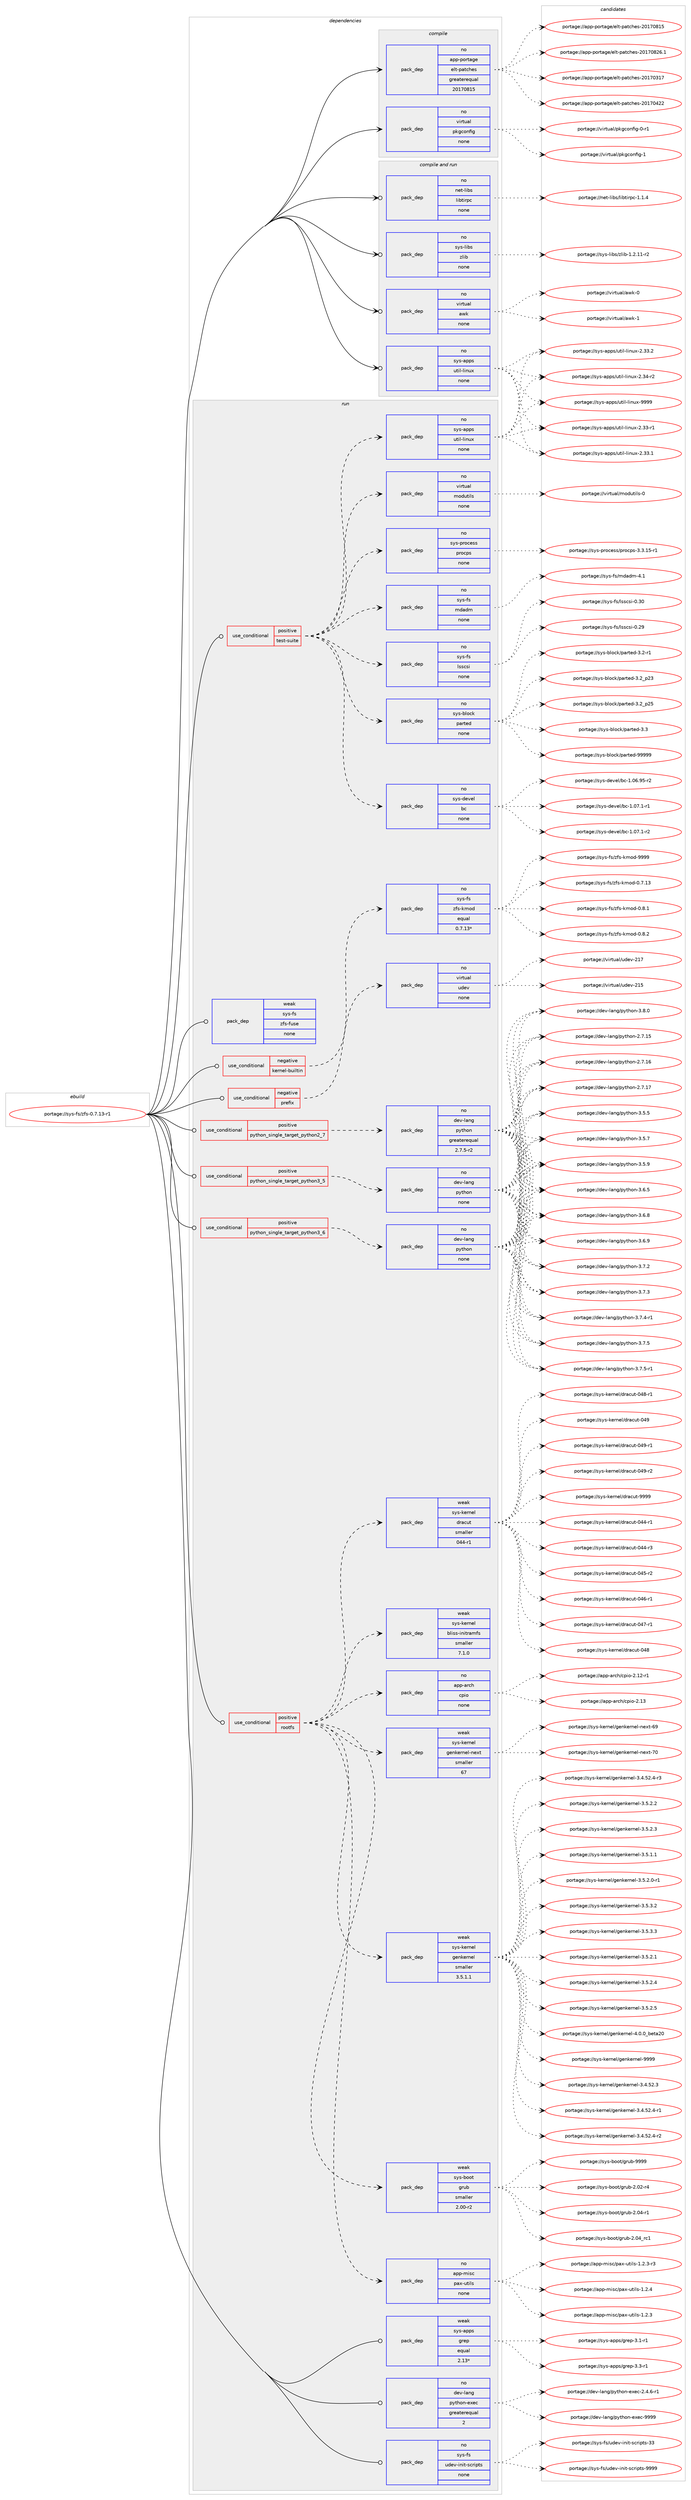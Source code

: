 digraph prolog {

# *************
# Graph options
# *************

newrank=true;
concentrate=true;
compound=true;
graph [rankdir=LR,fontname=Helvetica,fontsize=10,ranksep=1.5];#, ranksep=2.5, nodesep=0.2];
edge  [arrowhead=vee];
node  [fontname=Helvetica,fontsize=10];

# **********
# The ebuild
# **********

subgraph cluster_leftcol {
color=gray;
rank=same;
label=<<i>ebuild</i>>;
id [label="portage://sys-fs/zfs-0.7.13-r1", color=red, width=4, href="../sys-fs/zfs-0.7.13-r1.svg"];
}

# ****************
# The dependencies
# ****************

subgraph cluster_midcol {
color=gray;
label=<<i>dependencies</i>>;
subgraph cluster_compile {
fillcolor="#eeeeee";
style=filled;
label=<<i>compile</i>>;
subgraph pack316591 {
dependency427186 [label=<<TABLE BORDER="0" CELLBORDER="1" CELLSPACING="0" CELLPADDING="4" WIDTH="220"><TR><TD ROWSPAN="6" CELLPADDING="30">pack_dep</TD></TR><TR><TD WIDTH="110">no</TD></TR><TR><TD>app-portage</TD></TR><TR><TD>elt-patches</TD></TR><TR><TD>greaterequal</TD></TR><TR><TD>20170815</TD></TR></TABLE>>, shape=none, color=blue];
}
id:e -> dependency427186:w [weight=20,style="solid",arrowhead="vee"];
subgraph pack316592 {
dependency427187 [label=<<TABLE BORDER="0" CELLBORDER="1" CELLSPACING="0" CELLPADDING="4" WIDTH="220"><TR><TD ROWSPAN="6" CELLPADDING="30">pack_dep</TD></TR><TR><TD WIDTH="110">no</TD></TR><TR><TD>virtual</TD></TR><TR><TD>pkgconfig</TD></TR><TR><TD>none</TD></TR><TR><TD></TD></TR></TABLE>>, shape=none, color=blue];
}
id:e -> dependency427187:w [weight=20,style="solid",arrowhead="vee"];
}
subgraph cluster_compileandrun {
fillcolor="#eeeeee";
style=filled;
label=<<i>compile and run</i>>;
subgraph pack316593 {
dependency427188 [label=<<TABLE BORDER="0" CELLBORDER="1" CELLSPACING="0" CELLPADDING="4" WIDTH="220"><TR><TD ROWSPAN="6" CELLPADDING="30">pack_dep</TD></TR><TR><TD WIDTH="110">no</TD></TR><TR><TD>net-libs</TD></TR><TR><TD>libtirpc</TD></TR><TR><TD>none</TD></TR><TR><TD></TD></TR></TABLE>>, shape=none, color=blue];
}
id:e -> dependency427188:w [weight=20,style="solid",arrowhead="odotvee"];
subgraph pack316594 {
dependency427189 [label=<<TABLE BORDER="0" CELLBORDER="1" CELLSPACING="0" CELLPADDING="4" WIDTH="220"><TR><TD ROWSPAN="6" CELLPADDING="30">pack_dep</TD></TR><TR><TD WIDTH="110">no</TD></TR><TR><TD>sys-apps</TD></TR><TR><TD>util-linux</TD></TR><TR><TD>none</TD></TR><TR><TD></TD></TR></TABLE>>, shape=none, color=blue];
}
id:e -> dependency427189:w [weight=20,style="solid",arrowhead="odotvee"];
subgraph pack316595 {
dependency427190 [label=<<TABLE BORDER="0" CELLBORDER="1" CELLSPACING="0" CELLPADDING="4" WIDTH="220"><TR><TD ROWSPAN="6" CELLPADDING="30">pack_dep</TD></TR><TR><TD WIDTH="110">no</TD></TR><TR><TD>sys-libs</TD></TR><TR><TD>zlib</TD></TR><TR><TD>none</TD></TR><TR><TD></TD></TR></TABLE>>, shape=none, color=blue];
}
id:e -> dependency427190:w [weight=20,style="solid",arrowhead="odotvee"];
subgraph pack316596 {
dependency427191 [label=<<TABLE BORDER="0" CELLBORDER="1" CELLSPACING="0" CELLPADDING="4" WIDTH="220"><TR><TD ROWSPAN="6" CELLPADDING="30">pack_dep</TD></TR><TR><TD WIDTH="110">no</TD></TR><TR><TD>virtual</TD></TR><TR><TD>awk</TD></TR><TR><TD>none</TD></TR><TR><TD></TD></TR></TABLE>>, shape=none, color=blue];
}
id:e -> dependency427191:w [weight=20,style="solid",arrowhead="odotvee"];
}
subgraph cluster_run {
fillcolor="#eeeeee";
style=filled;
label=<<i>run</i>>;
subgraph cond103435 {
dependency427192 [label=<<TABLE BORDER="0" CELLBORDER="1" CELLSPACING="0" CELLPADDING="4"><TR><TD ROWSPAN="3" CELLPADDING="10">use_conditional</TD></TR><TR><TD>negative</TD></TR><TR><TD>kernel-builtin</TD></TR></TABLE>>, shape=none, color=red];
subgraph pack316597 {
dependency427193 [label=<<TABLE BORDER="0" CELLBORDER="1" CELLSPACING="0" CELLPADDING="4" WIDTH="220"><TR><TD ROWSPAN="6" CELLPADDING="30">pack_dep</TD></TR><TR><TD WIDTH="110">no</TD></TR><TR><TD>sys-fs</TD></TR><TR><TD>zfs-kmod</TD></TR><TR><TD>equal</TD></TR><TR><TD>0.7.13*</TD></TR></TABLE>>, shape=none, color=blue];
}
dependency427192:e -> dependency427193:w [weight=20,style="dashed",arrowhead="vee"];
}
id:e -> dependency427192:w [weight=20,style="solid",arrowhead="odot"];
subgraph cond103436 {
dependency427194 [label=<<TABLE BORDER="0" CELLBORDER="1" CELLSPACING="0" CELLPADDING="4"><TR><TD ROWSPAN="3" CELLPADDING="10">use_conditional</TD></TR><TR><TD>negative</TD></TR><TR><TD>prefix</TD></TR></TABLE>>, shape=none, color=red];
subgraph pack316598 {
dependency427195 [label=<<TABLE BORDER="0" CELLBORDER="1" CELLSPACING="0" CELLPADDING="4" WIDTH="220"><TR><TD ROWSPAN="6" CELLPADDING="30">pack_dep</TD></TR><TR><TD WIDTH="110">no</TD></TR><TR><TD>virtual</TD></TR><TR><TD>udev</TD></TR><TR><TD>none</TD></TR><TR><TD></TD></TR></TABLE>>, shape=none, color=blue];
}
dependency427194:e -> dependency427195:w [weight=20,style="dashed",arrowhead="vee"];
}
id:e -> dependency427194:w [weight=20,style="solid",arrowhead="odot"];
subgraph cond103437 {
dependency427196 [label=<<TABLE BORDER="0" CELLBORDER="1" CELLSPACING="0" CELLPADDING="4"><TR><TD ROWSPAN="3" CELLPADDING="10">use_conditional</TD></TR><TR><TD>positive</TD></TR><TR><TD>python_single_target_python2_7</TD></TR></TABLE>>, shape=none, color=red];
subgraph pack316599 {
dependency427197 [label=<<TABLE BORDER="0" CELLBORDER="1" CELLSPACING="0" CELLPADDING="4" WIDTH="220"><TR><TD ROWSPAN="6" CELLPADDING="30">pack_dep</TD></TR><TR><TD WIDTH="110">no</TD></TR><TR><TD>dev-lang</TD></TR><TR><TD>python</TD></TR><TR><TD>greaterequal</TD></TR><TR><TD>2.7.5-r2</TD></TR></TABLE>>, shape=none, color=blue];
}
dependency427196:e -> dependency427197:w [weight=20,style="dashed",arrowhead="vee"];
}
id:e -> dependency427196:w [weight=20,style="solid",arrowhead="odot"];
subgraph cond103438 {
dependency427198 [label=<<TABLE BORDER="0" CELLBORDER="1" CELLSPACING="0" CELLPADDING="4"><TR><TD ROWSPAN="3" CELLPADDING="10">use_conditional</TD></TR><TR><TD>positive</TD></TR><TR><TD>python_single_target_python3_5</TD></TR></TABLE>>, shape=none, color=red];
subgraph pack316600 {
dependency427199 [label=<<TABLE BORDER="0" CELLBORDER="1" CELLSPACING="0" CELLPADDING="4" WIDTH="220"><TR><TD ROWSPAN="6" CELLPADDING="30">pack_dep</TD></TR><TR><TD WIDTH="110">no</TD></TR><TR><TD>dev-lang</TD></TR><TR><TD>python</TD></TR><TR><TD>none</TD></TR><TR><TD></TD></TR></TABLE>>, shape=none, color=blue];
}
dependency427198:e -> dependency427199:w [weight=20,style="dashed",arrowhead="vee"];
}
id:e -> dependency427198:w [weight=20,style="solid",arrowhead="odot"];
subgraph cond103439 {
dependency427200 [label=<<TABLE BORDER="0" CELLBORDER="1" CELLSPACING="0" CELLPADDING="4"><TR><TD ROWSPAN="3" CELLPADDING="10">use_conditional</TD></TR><TR><TD>positive</TD></TR><TR><TD>python_single_target_python3_6</TD></TR></TABLE>>, shape=none, color=red];
subgraph pack316601 {
dependency427201 [label=<<TABLE BORDER="0" CELLBORDER="1" CELLSPACING="0" CELLPADDING="4" WIDTH="220"><TR><TD ROWSPAN="6" CELLPADDING="30">pack_dep</TD></TR><TR><TD WIDTH="110">no</TD></TR><TR><TD>dev-lang</TD></TR><TR><TD>python</TD></TR><TR><TD>none</TD></TR><TR><TD></TD></TR></TABLE>>, shape=none, color=blue];
}
dependency427200:e -> dependency427201:w [weight=20,style="dashed",arrowhead="vee"];
}
id:e -> dependency427200:w [weight=20,style="solid",arrowhead="odot"];
subgraph cond103440 {
dependency427202 [label=<<TABLE BORDER="0" CELLBORDER="1" CELLSPACING="0" CELLPADDING="4"><TR><TD ROWSPAN="3" CELLPADDING="10">use_conditional</TD></TR><TR><TD>positive</TD></TR><TR><TD>rootfs</TD></TR></TABLE>>, shape=none, color=red];
subgraph pack316602 {
dependency427203 [label=<<TABLE BORDER="0" CELLBORDER="1" CELLSPACING="0" CELLPADDING="4" WIDTH="220"><TR><TD ROWSPAN="6" CELLPADDING="30">pack_dep</TD></TR><TR><TD WIDTH="110">no</TD></TR><TR><TD>app-arch</TD></TR><TR><TD>cpio</TD></TR><TR><TD>none</TD></TR><TR><TD></TD></TR></TABLE>>, shape=none, color=blue];
}
dependency427202:e -> dependency427203:w [weight=20,style="dashed",arrowhead="vee"];
subgraph pack316603 {
dependency427204 [label=<<TABLE BORDER="0" CELLBORDER="1" CELLSPACING="0" CELLPADDING="4" WIDTH="220"><TR><TD ROWSPAN="6" CELLPADDING="30">pack_dep</TD></TR><TR><TD WIDTH="110">no</TD></TR><TR><TD>app-misc</TD></TR><TR><TD>pax-utils</TD></TR><TR><TD>none</TD></TR><TR><TD></TD></TR></TABLE>>, shape=none, color=blue];
}
dependency427202:e -> dependency427204:w [weight=20,style="dashed",arrowhead="vee"];
subgraph pack316604 {
dependency427205 [label=<<TABLE BORDER="0" CELLBORDER="1" CELLSPACING="0" CELLPADDING="4" WIDTH="220"><TR><TD ROWSPAN="6" CELLPADDING="30">pack_dep</TD></TR><TR><TD WIDTH="110">weak</TD></TR><TR><TD>sys-boot</TD></TR><TR><TD>grub</TD></TR><TR><TD>smaller</TD></TR><TR><TD>2.00-r2</TD></TR></TABLE>>, shape=none, color=blue];
}
dependency427202:e -> dependency427205:w [weight=20,style="dashed",arrowhead="vee"];
subgraph pack316605 {
dependency427206 [label=<<TABLE BORDER="0" CELLBORDER="1" CELLSPACING="0" CELLPADDING="4" WIDTH="220"><TR><TD ROWSPAN="6" CELLPADDING="30">pack_dep</TD></TR><TR><TD WIDTH="110">weak</TD></TR><TR><TD>sys-kernel</TD></TR><TR><TD>genkernel</TD></TR><TR><TD>smaller</TD></TR><TR><TD>3.5.1.1</TD></TR></TABLE>>, shape=none, color=blue];
}
dependency427202:e -> dependency427206:w [weight=20,style="dashed",arrowhead="vee"];
subgraph pack316606 {
dependency427207 [label=<<TABLE BORDER="0" CELLBORDER="1" CELLSPACING="0" CELLPADDING="4" WIDTH="220"><TR><TD ROWSPAN="6" CELLPADDING="30">pack_dep</TD></TR><TR><TD WIDTH="110">weak</TD></TR><TR><TD>sys-kernel</TD></TR><TR><TD>genkernel-next</TD></TR><TR><TD>smaller</TD></TR><TR><TD>67</TD></TR></TABLE>>, shape=none, color=blue];
}
dependency427202:e -> dependency427207:w [weight=20,style="dashed",arrowhead="vee"];
subgraph pack316607 {
dependency427208 [label=<<TABLE BORDER="0" CELLBORDER="1" CELLSPACING="0" CELLPADDING="4" WIDTH="220"><TR><TD ROWSPAN="6" CELLPADDING="30">pack_dep</TD></TR><TR><TD WIDTH="110">weak</TD></TR><TR><TD>sys-kernel</TD></TR><TR><TD>bliss-initramfs</TD></TR><TR><TD>smaller</TD></TR><TR><TD>7.1.0</TD></TR></TABLE>>, shape=none, color=blue];
}
dependency427202:e -> dependency427208:w [weight=20,style="dashed",arrowhead="vee"];
subgraph pack316608 {
dependency427209 [label=<<TABLE BORDER="0" CELLBORDER="1" CELLSPACING="0" CELLPADDING="4" WIDTH="220"><TR><TD ROWSPAN="6" CELLPADDING="30">pack_dep</TD></TR><TR><TD WIDTH="110">weak</TD></TR><TR><TD>sys-kernel</TD></TR><TR><TD>dracut</TD></TR><TR><TD>smaller</TD></TR><TR><TD>044-r1</TD></TR></TABLE>>, shape=none, color=blue];
}
dependency427202:e -> dependency427209:w [weight=20,style="dashed",arrowhead="vee"];
}
id:e -> dependency427202:w [weight=20,style="solid",arrowhead="odot"];
subgraph cond103441 {
dependency427210 [label=<<TABLE BORDER="0" CELLBORDER="1" CELLSPACING="0" CELLPADDING="4"><TR><TD ROWSPAN="3" CELLPADDING="10">use_conditional</TD></TR><TR><TD>positive</TD></TR><TR><TD>test-suite</TD></TR></TABLE>>, shape=none, color=red];
subgraph pack316609 {
dependency427211 [label=<<TABLE BORDER="0" CELLBORDER="1" CELLSPACING="0" CELLPADDING="4" WIDTH="220"><TR><TD ROWSPAN="6" CELLPADDING="30">pack_dep</TD></TR><TR><TD WIDTH="110">no</TD></TR><TR><TD>sys-apps</TD></TR><TR><TD>util-linux</TD></TR><TR><TD>none</TD></TR><TR><TD></TD></TR></TABLE>>, shape=none, color=blue];
}
dependency427210:e -> dependency427211:w [weight=20,style="dashed",arrowhead="vee"];
subgraph pack316610 {
dependency427212 [label=<<TABLE BORDER="0" CELLBORDER="1" CELLSPACING="0" CELLPADDING="4" WIDTH="220"><TR><TD ROWSPAN="6" CELLPADDING="30">pack_dep</TD></TR><TR><TD WIDTH="110">no</TD></TR><TR><TD>sys-devel</TD></TR><TR><TD>bc</TD></TR><TR><TD>none</TD></TR><TR><TD></TD></TR></TABLE>>, shape=none, color=blue];
}
dependency427210:e -> dependency427212:w [weight=20,style="dashed",arrowhead="vee"];
subgraph pack316611 {
dependency427213 [label=<<TABLE BORDER="0" CELLBORDER="1" CELLSPACING="0" CELLPADDING="4" WIDTH="220"><TR><TD ROWSPAN="6" CELLPADDING="30">pack_dep</TD></TR><TR><TD WIDTH="110">no</TD></TR><TR><TD>sys-block</TD></TR><TR><TD>parted</TD></TR><TR><TD>none</TD></TR><TR><TD></TD></TR></TABLE>>, shape=none, color=blue];
}
dependency427210:e -> dependency427213:w [weight=20,style="dashed",arrowhead="vee"];
subgraph pack316612 {
dependency427214 [label=<<TABLE BORDER="0" CELLBORDER="1" CELLSPACING="0" CELLPADDING="4" WIDTH="220"><TR><TD ROWSPAN="6" CELLPADDING="30">pack_dep</TD></TR><TR><TD WIDTH="110">no</TD></TR><TR><TD>sys-fs</TD></TR><TR><TD>lsscsi</TD></TR><TR><TD>none</TD></TR><TR><TD></TD></TR></TABLE>>, shape=none, color=blue];
}
dependency427210:e -> dependency427214:w [weight=20,style="dashed",arrowhead="vee"];
subgraph pack316613 {
dependency427215 [label=<<TABLE BORDER="0" CELLBORDER="1" CELLSPACING="0" CELLPADDING="4" WIDTH="220"><TR><TD ROWSPAN="6" CELLPADDING="30">pack_dep</TD></TR><TR><TD WIDTH="110">no</TD></TR><TR><TD>sys-fs</TD></TR><TR><TD>mdadm</TD></TR><TR><TD>none</TD></TR><TR><TD></TD></TR></TABLE>>, shape=none, color=blue];
}
dependency427210:e -> dependency427215:w [weight=20,style="dashed",arrowhead="vee"];
subgraph pack316614 {
dependency427216 [label=<<TABLE BORDER="0" CELLBORDER="1" CELLSPACING="0" CELLPADDING="4" WIDTH="220"><TR><TD ROWSPAN="6" CELLPADDING="30">pack_dep</TD></TR><TR><TD WIDTH="110">no</TD></TR><TR><TD>sys-process</TD></TR><TR><TD>procps</TD></TR><TR><TD>none</TD></TR><TR><TD></TD></TR></TABLE>>, shape=none, color=blue];
}
dependency427210:e -> dependency427216:w [weight=20,style="dashed",arrowhead="vee"];
subgraph pack316615 {
dependency427217 [label=<<TABLE BORDER="0" CELLBORDER="1" CELLSPACING="0" CELLPADDING="4" WIDTH="220"><TR><TD ROWSPAN="6" CELLPADDING="30">pack_dep</TD></TR><TR><TD WIDTH="110">no</TD></TR><TR><TD>virtual</TD></TR><TR><TD>modutils</TD></TR><TR><TD>none</TD></TR><TR><TD></TD></TR></TABLE>>, shape=none, color=blue];
}
dependency427210:e -> dependency427217:w [weight=20,style="dashed",arrowhead="vee"];
}
id:e -> dependency427210:w [weight=20,style="solid",arrowhead="odot"];
subgraph pack316616 {
dependency427218 [label=<<TABLE BORDER="0" CELLBORDER="1" CELLSPACING="0" CELLPADDING="4" WIDTH="220"><TR><TD ROWSPAN="6" CELLPADDING="30">pack_dep</TD></TR><TR><TD WIDTH="110">no</TD></TR><TR><TD>dev-lang</TD></TR><TR><TD>python-exec</TD></TR><TR><TD>greaterequal</TD></TR><TR><TD>2</TD></TR></TABLE>>, shape=none, color=blue];
}
id:e -> dependency427218:w [weight=20,style="solid",arrowhead="odot"];
subgraph pack316617 {
dependency427219 [label=<<TABLE BORDER="0" CELLBORDER="1" CELLSPACING="0" CELLPADDING="4" WIDTH="220"><TR><TD ROWSPAN="6" CELLPADDING="30">pack_dep</TD></TR><TR><TD WIDTH="110">no</TD></TR><TR><TD>sys-fs</TD></TR><TR><TD>udev-init-scripts</TD></TR><TR><TD>none</TD></TR><TR><TD></TD></TR></TABLE>>, shape=none, color=blue];
}
id:e -> dependency427219:w [weight=20,style="solid",arrowhead="odot"];
subgraph pack316618 {
dependency427220 [label=<<TABLE BORDER="0" CELLBORDER="1" CELLSPACING="0" CELLPADDING="4" WIDTH="220"><TR><TD ROWSPAN="6" CELLPADDING="30">pack_dep</TD></TR><TR><TD WIDTH="110">weak</TD></TR><TR><TD>sys-apps</TD></TR><TR><TD>grep</TD></TR><TR><TD>equal</TD></TR><TR><TD>2.13*</TD></TR></TABLE>>, shape=none, color=blue];
}
id:e -> dependency427220:w [weight=20,style="solid",arrowhead="odot"];
subgraph pack316619 {
dependency427221 [label=<<TABLE BORDER="0" CELLBORDER="1" CELLSPACING="0" CELLPADDING="4" WIDTH="220"><TR><TD ROWSPAN="6" CELLPADDING="30">pack_dep</TD></TR><TR><TD WIDTH="110">weak</TD></TR><TR><TD>sys-fs</TD></TR><TR><TD>zfs-fuse</TD></TR><TR><TD>none</TD></TR><TR><TD></TD></TR></TABLE>>, shape=none, color=blue];
}
id:e -> dependency427221:w [weight=20,style="solid",arrowhead="odot"];
}
}

# **************
# The candidates
# **************

subgraph cluster_choices {
rank=same;
color=gray;
label=<<i>candidates</i>>;

subgraph choice316591 {
color=black;
nodesep=1;
choiceportage97112112451121111141169710310147101108116451129711699104101115455048495548514955 [label="portage://app-portage/elt-patches-20170317", color=red, width=4,href="../app-portage/elt-patches-20170317.svg"];
choiceportage97112112451121111141169710310147101108116451129711699104101115455048495548525050 [label="portage://app-portage/elt-patches-20170422", color=red, width=4,href="../app-portage/elt-patches-20170422.svg"];
choiceportage97112112451121111141169710310147101108116451129711699104101115455048495548564953 [label="portage://app-portage/elt-patches-20170815", color=red, width=4,href="../app-portage/elt-patches-20170815.svg"];
choiceportage971121124511211111411697103101471011081164511297116991041011154550484955485650544649 [label="portage://app-portage/elt-patches-20170826.1", color=red, width=4,href="../app-portage/elt-patches-20170826.1.svg"];
dependency427186:e -> choiceportage97112112451121111141169710310147101108116451129711699104101115455048495548514955:w [style=dotted,weight="100"];
dependency427186:e -> choiceportage97112112451121111141169710310147101108116451129711699104101115455048495548525050:w [style=dotted,weight="100"];
dependency427186:e -> choiceportage97112112451121111141169710310147101108116451129711699104101115455048495548564953:w [style=dotted,weight="100"];
dependency427186:e -> choiceportage971121124511211111411697103101471011081164511297116991041011154550484955485650544649:w [style=dotted,weight="100"];
}
subgraph choice316592 {
color=black;
nodesep=1;
choiceportage11810511411611797108471121071039911111010210510345484511449 [label="portage://virtual/pkgconfig-0-r1", color=red, width=4,href="../virtual/pkgconfig-0-r1.svg"];
choiceportage1181051141161179710847112107103991111101021051034549 [label="portage://virtual/pkgconfig-1", color=red, width=4,href="../virtual/pkgconfig-1.svg"];
dependency427187:e -> choiceportage11810511411611797108471121071039911111010210510345484511449:w [style=dotted,weight="100"];
dependency427187:e -> choiceportage1181051141161179710847112107103991111101021051034549:w [style=dotted,weight="100"];
}
subgraph choice316593 {
color=black;
nodesep=1;
choiceportage1101011164510810598115471081059811610511411299454946494652 [label="portage://net-libs/libtirpc-1.1.4", color=red, width=4,href="../net-libs/libtirpc-1.1.4.svg"];
dependency427188:e -> choiceportage1101011164510810598115471081059811610511411299454946494652:w [style=dotted,weight="100"];
}
subgraph choice316594 {
color=black;
nodesep=1;
choiceportage1151211154597112112115471171161051084510810511011712045504651514511449 [label="portage://sys-apps/util-linux-2.33-r1", color=red, width=4,href="../sys-apps/util-linux-2.33-r1.svg"];
choiceportage1151211154597112112115471171161051084510810511011712045504651514649 [label="portage://sys-apps/util-linux-2.33.1", color=red, width=4,href="../sys-apps/util-linux-2.33.1.svg"];
choiceportage1151211154597112112115471171161051084510810511011712045504651514650 [label="portage://sys-apps/util-linux-2.33.2", color=red, width=4,href="../sys-apps/util-linux-2.33.2.svg"];
choiceportage1151211154597112112115471171161051084510810511011712045504651524511450 [label="portage://sys-apps/util-linux-2.34-r2", color=red, width=4,href="../sys-apps/util-linux-2.34-r2.svg"];
choiceportage115121115459711211211547117116105108451081051101171204557575757 [label="portage://sys-apps/util-linux-9999", color=red, width=4,href="../sys-apps/util-linux-9999.svg"];
dependency427189:e -> choiceportage1151211154597112112115471171161051084510810511011712045504651514511449:w [style=dotted,weight="100"];
dependency427189:e -> choiceportage1151211154597112112115471171161051084510810511011712045504651514649:w [style=dotted,weight="100"];
dependency427189:e -> choiceportage1151211154597112112115471171161051084510810511011712045504651514650:w [style=dotted,weight="100"];
dependency427189:e -> choiceportage1151211154597112112115471171161051084510810511011712045504651524511450:w [style=dotted,weight="100"];
dependency427189:e -> choiceportage115121115459711211211547117116105108451081051101171204557575757:w [style=dotted,weight="100"];
}
subgraph choice316595 {
color=black;
nodesep=1;
choiceportage11512111545108105981154712210810598454946504649494511450 [label="portage://sys-libs/zlib-1.2.11-r2", color=red, width=4,href="../sys-libs/zlib-1.2.11-r2.svg"];
dependency427190:e -> choiceportage11512111545108105981154712210810598454946504649494511450:w [style=dotted,weight="100"];
}
subgraph choice316596 {
color=black;
nodesep=1;
choiceportage1181051141161179710847971191074548 [label="portage://virtual/awk-0", color=red, width=4,href="../virtual/awk-0.svg"];
choiceportage1181051141161179710847971191074549 [label="portage://virtual/awk-1", color=red, width=4,href="../virtual/awk-1.svg"];
dependency427191:e -> choiceportage1181051141161179710847971191074548:w [style=dotted,weight="100"];
dependency427191:e -> choiceportage1181051141161179710847971191074549:w [style=dotted,weight="100"];
}
subgraph choice316597 {
color=black;
nodesep=1;
choiceportage11512111545102115471221021154510710911110045484655464951 [label="portage://sys-fs/zfs-kmod-0.7.13", color=red, width=4,href="../sys-fs/zfs-kmod-0.7.13.svg"];
choiceportage115121115451021154712210211545107109111100454846564649 [label="portage://sys-fs/zfs-kmod-0.8.1", color=red, width=4,href="../sys-fs/zfs-kmod-0.8.1.svg"];
choiceportage115121115451021154712210211545107109111100454846564650 [label="portage://sys-fs/zfs-kmod-0.8.2", color=red, width=4,href="../sys-fs/zfs-kmod-0.8.2.svg"];
choiceportage1151211154510211547122102115451071091111004557575757 [label="portage://sys-fs/zfs-kmod-9999", color=red, width=4,href="../sys-fs/zfs-kmod-9999.svg"];
dependency427193:e -> choiceportage11512111545102115471221021154510710911110045484655464951:w [style=dotted,weight="100"];
dependency427193:e -> choiceportage115121115451021154712210211545107109111100454846564649:w [style=dotted,weight="100"];
dependency427193:e -> choiceportage115121115451021154712210211545107109111100454846564650:w [style=dotted,weight="100"];
dependency427193:e -> choiceportage1151211154510211547122102115451071091111004557575757:w [style=dotted,weight="100"];
}
subgraph choice316598 {
color=black;
nodesep=1;
choiceportage118105114116117971084711710010111845504953 [label="portage://virtual/udev-215", color=red, width=4,href="../virtual/udev-215.svg"];
choiceportage118105114116117971084711710010111845504955 [label="portage://virtual/udev-217", color=red, width=4,href="../virtual/udev-217.svg"];
dependency427195:e -> choiceportage118105114116117971084711710010111845504953:w [style=dotted,weight="100"];
dependency427195:e -> choiceportage118105114116117971084711710010111845504955:w [style=dotted,weight="100"];
}
subgraph choice316599 {
color=black;
nodesep=1;
choiceportage10010111845108971101034711212111610411111045504655464953 [label="portage://dev-lang/python-2.7.15", color=red, width=4,href="../dev-lang/python-2.7.15.svg"];
choiceportage10010111845108971101034711212111610411111045504655464954 [label="portage://dev-lang/python-2.7.16", color=red, width=4,href="../dev-lang/python-2.7.16.svg"];
choiceportage10010111845108971101034711212111610411111045504655464955 [label="portage://dev-lang/python-2.7.17", color=red, width=4,href="../dev-lang/python-2.7.17.svg"];
choiceportage100101118451089711010347112121116104111110455146534653 [label="portage://dev-lang/python-3.5.5", color=red, width=4,href="../dev-lang/python-3.5.5.svg"];
choiceportage100101118451089711010347112121116104111110455146534655 [label="portage://dev-lang/python-3.5.7", color=red, width=4,href="../dev-lang/python-3.5.7.svg"];
choiceportage100101118451089711010347112121116104111110455146534657 [label="portage://dev-lang/python-3.5.9", color=red, width=4,href="../dev-lang/python-3.5.9.svg"];
choiceportage100101118451089711010347112121116104111110455146544653 [label="portage://dev-lang/python-3.6.5", color=red, width=4,href="../dev-lang/python-3.6.5.svg"];
choiceportage100101118451089711010347112121116104111110455146544656 [label="portage://dev-lang/python-3.6.8", color=red, width=4,href="../dev-lang/python-3.6.8.svg"];
choiceportage100101118451089711010347112121116104111110455146544657 [label="portage://dev-lang/python-3.6.9", color=red, width=4,href="../dev-lang/python-3.6.9.svg"];
choiceportage100101118451089711010347112121116104111110455146554650 [label="portage://dev-lang/python-3.7.2", color=red, width=4,href="../dev-lang/python-3.7.2.svg"];
choiceportage100101118451089711010347112121116104111110455146554651 [label="portage://dev-lang/python-3.7.3", color=red, width=4,href="../dev-lang/python-3.7.3.svg"];
choiceportage1001011184510897110103471121211161041111104551465546524511449 [label="portage://dev-lang/python-3.7.4-r1", color=red, width=4,href="../dev-lang/python-3.7.4-r1.svg"];
choiceportage100101118451089711010347112121116104111110455146554653 [label="portage://dev-lang/python-3.7.5", color=red, width=4,href="../dev-lang/python-3.7.5.svg"];
choiceportage1001011184510897110103471121211161041111104551465546534511449 [label="portage://dev-lang/python-3.7.5-r1", color=red, width=4,href="../dev-lang/python-3.7.5-r1.svg"];
choiceportage100101118451089711010347112121116104111110455146564648 [label="portage://dev-lang/python-3.8.0", color=red, width=4,href="../dev-lang/python-3.8.0.svg"];
dependency427197:e -> choiceportage10010111845108971101034711212111610411111045504655464953:w [style=dotted,weight="100"];
dependency427197:e -> choiceportage10010111845108971101034711212111610411111045504655464954:w [style=dotted,weight="100"];
dependency427197:e -> choiceportage10010111845108971101034711212111610411111045504655464955:w [style=dotted,weight="100"];
dependency427197:e -> choiceportage100101118451089711010347112121116104111110455146534653:w [style=dotted,weight="100"];
dependency427197:e -> choiceportage100101118451089711010347112121116104111110455146534655:w [style=dotted,weight="100"];
dependency427197:e -> choiceportage100101118451089711010347112121116104111110455146534657:w [style=dotted,weight="100"];
dependency427197:e -> choiceportage100101118451089711010347112121116104111110455146544653:w [style=dotted,weight="100"];
dependency427197:e -> choiceportage100101118451089711010347112121116104111110455146544656:w [style=dotted,weight="100"];
dependency427197:e -> choiceportage100101118451089711010347112121116104111110455146544657:w [style=dotted,weight="100"];
dependency427197:e -> choiceportage100101118451089711010347112121116104111110455146554650:w [style=dotted,weight="100"];
dependency427197:e -> choiceportage100101118451089711010347112121116104111110455146554651:w [style=dotted,weight="100"];
dependency427197:e -> choiceportage1001011184510897110103471121211161041111104551465546524511449:w [style=dotted,weight="100"];
dependency427197:e -> choiceportage100101118451089711010347112121116104111110455146554653:w [style=dotted,weight="100"];
dependency427197:e -> choiceportage1001011184510897110103471121211161041111104551465546534511449:w [style=dotted,weight="100"];
dependency427197:e -> choiceportage100101118451089711010347112121116104111110455146564648:w [style=dotted,weight="100"];
}
subgraph choice316600 {
color=black;
nodesep=1;
choiceportage10010111845108971101034711212111610411111045504655464953 [label="portage://dev-lang/python-2.7.15", color=red, width=4,href="../dev-lang/python-2.7.15.svg"];
choiceportage10010111845108971101034711212111610411111045504655464954 [label="portage://dev-lang/python-2.7.16", color=red, width=4,href="../dev-lang/python-2.7.16.svg"];
choiceportage10010111845108971101034711212111610411111045504655464955 [label="portage://dev-lang/python-2.7.17", color=red, width=4,href="../dev-lang/python-2.7.17.svg"];
choiceportage100101118451089711010347112121116104111110455146534653 [label="portage://dev-lang/python-3.5.5", color=red, width=4,href="../dev-lang/python-3.5.5.svg"];
choiceportage100101118451089711010347112121116104111110455146534655 [label="portage://dev-lang/python-3.5.7", color=red, width=4,href="../dev-lang/python-3.5.7.svg"];
choiceportage100101118451089711010347112121116104111110455146534657 [label="portage://dev-lang/python-3.5.9", color=red, width=4,href="../dev-lang/python-3.5.9.svg"];
choiceportage100101118451089711010347112121116104111110455146544653 [label="portage://dev-lang/python-3.6.5", color=red, width=4,href="../dev-lang/python-3.6.5.svg"];
choiceportage100101118451089711010347112121116104111110455146544656 [label="portage://dev-lang/python-3.6.8", color=red, width=4,href="../dev-lang/python-3.6.8.svg"];
choiceportage100101118451089711010347112121116104111110455146544657 [label="portage://dev-lang/python-3.6.9", color=red, width=4,href="../dev-lang/python-3.6.9.svg"];
choiceportage100101118451089711010347112121116104111110455146554650 [label="portage://dev-lang/python-3.7.2", color=red, width=4,href="../dev-lang/python-3.7.2.svg"];
choiceportage100101118451089711010347112121116104111110455146554651 [label="portage://dev-lang/python-3.7.3", color=red, width=4,href="../dev-lang/python-3.7.3.svg"];
choiceportage1001011184510897110103471121211161041111104551465546524511449 [label="portage://dev-lang/python-3.7.4-r1", color=red, width=4,href="../dev-lang/python-3.7.4-r1.svg"];
choiceportage100101118451089711010347112121116104111110455146554653 [label="portage://dev-lang/python-3.7.5", color=red, width=4,href="../dev-lang/python-3.7.5.svg"];
choiceportage1001011184510897110103471121211161041111104551465546534511449 [label="portage://dev-lang/python-3.7.5-r1", color=red, width=4,href="../dev-lang/python-3.7.5-r1.svg"];
choiceportage100101118451089711010347112121116104111110455146564648 [label="portage://dev-lang/python-3.8.0", color=red, width=4,href="../dev-lang/python-3.8.0.svg"];
dependency427199:e -> choiceportage10010111845108971101034711212111610411111045504655464953:w [style=dotted,weight="100"];
dependency427199:e -> choiceportage10010111845108971101034711212111610411111045504655464954:w [style=dotted,weight="100"];
dependency427199:e -> choiceportage10010111845108971101034711212111610411111045504655464955:w [style=dotted,weight="100"];
dependency427199:e -> choiceportage100101118451089711010347112121116104111110455146534653:w [style=dotted,weight="100"];
dependency427199:e -> choiceportage100101118451089711010347112121116104111110455146534655:w [style=dotted,weight="100"];
dependency427199:e -> choiceportage100101118451089711010347112121116104111110455146534657:w [style=dotted,weight="100"];
dependency427199:e -> choiceportage100101118451089711010347112121116104111110455146544653:w [style=dotted,weight="100"];
dependency427199:e -> choiceportage100101118451089711010347112121116104111110455146544656:w [style=dotted,weight="100"];
dependency427199:e -> choiceportage100101118451089711010347112121116104111110455146544657:w [style=dotted,weight="100"];
dependency427199:e -> choiceportage100101118451089711010347112121116104111110455146554650:w [style=dotted,weight="100"];
dependency427199:e -> choiceportage100101118451089711010347112121116104111110455146554651:w [style=dotted,weight="100"];
dependency427199:e -> choiceportage1001011184510897110103471121211161041111104551465546524511449:w [style=dotted,weight="100"];
dependency427199:e -> choiceportage100101118451089711010347112121116104111110455146554653:w [style=dotted,weight="100"];
dependency427199:e -> choiceportage1001011184510897110103471121211161041111104551465546534511449:w [style=dotted,weight="100"];
dependency427199:e -> choiceportage100101118451089711010347112121116104111110455146564648:w [style=dotted,weight="100"];
}
subgraph choice316601 {
color=black;
nodesep=1;
choiceportage10010111845108971101034711212111610411111045504655464953 [label="portage://dev-lang/python-2.7.15", color=red, width=4,href="../dev-lang/python-2.7.15.svg"];
choiceportage10010111845108971101034711212111610411111045504655464954 [label="portage://dev-lang/python-2.7.16", color=red, width=4,href="../dev-lang/python-2.7.16.svg"];
choiceportage10010111845108971101034711212111610411111045504655464955 [label="portage://dev-lang/python-2.7.17", color=red, width=4,href="../dev-lang/python-2.7.17.svg"];
choiceportage100101118451089711010347112121116104111110455146534653 [label="portage://dev-lang/python-3.5.5", color=red, width=4,href="../dev-lang/python-3.5.5.svg"];
choiceportage100101118451089711010347112121116104111110455146534655 [label="portage://dev-lang/python-3.5.7", color=red, width=4,href="../dev-lang/python-3.5.7.svg"];
choiceportage100101118451089711010347112121116104111110455146534657 [label="portage://dev-lang/python-3.5.9", color=red, width=4,href="../dev-lang/python-3.5.9.svg"];
choiceportage100101118451089711010347112121116104111110455146544653 [label="portage://dev-lang/python-3.6.5", color=red, width=4,href="../dev-lang/python-3.6.5.svg"];
choiceportage100101118451089711010347112121116104111110455146544656 [label="portage://dev-lang/python-3.6.8", color=red, width=4,href="../dev-lang/python-3.6.8.svg"];
choiceportage100101118451089711010347112121116104111110455146544657 [label="portage://dev-lang/python-3.6.9", color=red, width=4,href="../dev-lang/python-3.6.9.svg"];
choiceportage100101118451089711010347112121116104111110455146554650 [label="portage://dev-lang/python-3.7.2", color=red, width=4,href="../dev-lang/python-3.7.2.svg"];
choiceportage100101118451089711010347112121116104111110455146554651 [label="portage://dev-lang/python-3.7.3", color=red, width=4,href="../dev-lang/python-3.7.3.svg"];
choiceportage1001011184510897110103471121211161041111104551465546524511449 [label="portage://dev-lang/python-3.7.4-r1", color=red, width=4,href="../dev-lang/python-3.7.4-r1.svg"];
choiceportage100101118451089711010347112121116104111110455146554653 [label="portage://dev-lang/python-3.7.5", color=red, width=4,href="../dev-lang/python-3.7.5.svg"];
choiceportage1001011184510897110103471121211161041111104551465546534511449 [label="portage://dev-lang/python-3.7.5-r1", color=red, width=4,href="../dev-lang/python-3.7.5-r1.svg"];
choiceportage100101118451089711010347112121116104111110455146564648 [label="portage://dev-lang/python-3.8.0", color=red, width=4,href="../dev-lang/python-3.8.0.svg"];
dependency427201:e -> choiceportage10010111845108971101034711212111610411111045504655464953:w [style=dotted,weight="100"];
dependency427201:e -> choiceportage10010111845108971101034711212111610411111045504655464954:w [style=dotted,weight="100"];
dependency427201:e -> choiceportage10010111845108971101034711212111610411111045504655464955:w [style=dotted,weight="100"];
dependency427201:e -> choiceportage100101118451089711010347112121116104111110455146534653:w [style=dotted,weight="100"];
dependency427201:e -> choiceportage100101118451089711010347112121116104111110455146534655:w [style=dotted,weight="100"];
dependency427201:e -> choiceportage100101118451089711010347112121116104111110455146534657:w [style=dotted,weight="100"];
dependency427201:e -> choiceportage100101118451089711010347112121116104111110455146544653:w [style=dotted,weight="100"];
dependency427201:e -> choiceportage100101118451089711010347112121116104111110455146544656:w [style=dotted,weight="100"];
dependency427201:e -> choiceportage100101118451089711010347112121116104111110455146544657:w [style=dotted,weight="100"];
dependency427201:e -> choiceportage100101118451089711010347112121116104111110455146554650:w [style=dotted,weight="100"];
dependency427201:e -> choiceportage100101118451089711010347112121116104111110455146554651:w [style=dotted,weight="100"];
dependency427201:e -> choiceportage1001011184510897110103471121211161041111104551465546524511449:w [style=dotted,weight="100"];
dependency427201:e -> choiceportage100101118451089711010347112121116104111110455146554653:w [style=dotted,weight="100"];
dependency427201:e -> choiceportage1001011184510897110103471121211161041111104551465546534511449:w [style=dotted,weight="100"];
dependency427201:e -> choiceportage100101118451089711010347112121116104111110455146564648:w [style=dotted,weight="100"];
}
subgraph choice316602 {
color=black;
nodesep=1;
choiceportage97112112459711499104479911210511145504649504511449 [label="portage://app-arch/cpio-2.12-r1", color=red, width=4,href="../app-arch/cpio-2.12-r1.svg"];
choiceportage9711211245971149910447991121051114550464951 [label="portage://app-arch/cpio-2.13", color=red, width=4,href="../app-arch/cpio-2.13.svg"];
dependency427203:e -> choiceportage97112112459711499104479911210511145504649504511449:w [style=dotted,weight="100"];
dependency427203:e -> choiceportage9711211245971149910447991121051114550464951:w [style=dotted,weight="100"];
}
subgraph choice316603 {
color=black;
nodesep=1;
choiceportage971121124510910511599471129712045117116105108115454946504651 [label="portage://app-misc/pax-utils-1.2.3", color=red, width=4,href="../app-misc/pax-utils-1.2.3.svg"];
choiceportage9711211245109105115994711297120451171161051081154549465046514511451 [label="portage://app-misc/pax-utils-1.2.3-r3", color=red, width=4,href="../app-misc/pax-utils-1.2.3-r3.svg"];
choiceportage971121124510910511599471129712045117116105108115454946504652 [label="portage://app-misc/pax-utils-1.2.4", color=red, width=4,href="../app-misc/pax-utils-1.2.4.svg"];
dependency427204:e -> choiceportage971121124510910511599471129712045117116105108115454946504651:w [style=dotted,weight="100"];
dependency427204:e -> choiceportage9711211245109105115994711297120451171161051081154549465046514511451:w [style=dotted,weight="100"];
dependency427204:e -> choiceportage971121124510910511599471129712045117116105108115454946504652:w [style=dotted,weight="100"];
}
subgraph choice316604 {
color=black;
nodesep=1;
choiceportage1151211154598111111116471031141179845504648504511452 [label="portage://sys-boot/grub-2.02-r4", color=red, width=4,href="../sys-boot/grub-2.02-r4.svg"];
choiceportage1151211154598111111116471031141179845504648524511449 [label="portage://sys-boot/grub-2.04-r1", color=red, width=4,href="../sys-boot/grub-2.04-r1.svg"];
choiceportage115121115459811111111647103114117984550464852951149949 [label="portage://sys-boot/grub-2.04_rc1", color=red, width=4,href="../sys-boot/grub-2.04_rc1.svg"];
choiceportage115121115459811111111647103114117984557575757 [label="portage://sys-boot/grub-9999", color=red, width=4,href="../sys-boot/grub-9999.svg"];
dependency427205:e -> choiceportage1151211154598111111116471031141179845504648504511452:w [style=dotted,weight="100"];
dependency427205:e -> choiceportage1151211154598111111116471031141179845504648524511449:w [style=dotted,weight="100"];
dependency427205:e -> choiceportage115121115459811111111647103114117984550464852951149949:w [style=dotted,weight="100"];
dependency427205:e -> choiceportage115121115459811111111647103114117984557575757:w [style=dotted,weight="100"];
}
subgraph choice316605 {
color=black;
nodesep=1;
choiceportage1151211154510710111411010110847103101110107101114110101108455146524653504651 [label="portage://sys-kernel/genkernel-3.4.52.3", color=red, width=4,href="../sys-kernel/genkernel-3.4.52.3.svg"];
choiceportage11512111545107101114110101108471031011101071011141101011084551465246535046524511449 [label="portage://sys-kernel/genkernel-3.4.52.4-r1", color=red, width=4,href="../sys-kernel/genkernel-3.4.52.4-r1.svg"];
choiceportage11512111545107101114110101108471031011101071011141101011084551465246535046524511450 [label="portage://sys-kernel/genkernel-3.4.52.4-r2", color=red, width=4,href="../sys-kernel/genkernel-3.4.52.4-r2.svg"];
choiceportage11512111545107101114110101108471031011101071011141101011084551465246535046524511451 [label="portage://sys-kernel/genkernel-3.4.52.4-r3", color=red, width=4,href="../sys-kernel/genkernel-3.4.52.4-r3.svg"];
choiceportage11512111545107101114110101108471031011101071011141101011084551465346494649 [label="portage://sys-kernel/genkernel-3.5.1.1", color=red, width=4,href="../sys-kernel/genkernel-3.5.1.1.svg"];
choiceportage115121115451071011141101011084710310111010710111411010110845514653465046484511449 [label="portage://sys-kernel/genkernel-3.5.2.0-r1", color=red, width=4,href="../sys-kernel/genkernel-3.5.2.0-r1.svg"];
choiceportage11512111545107101114110101108471031011101071011141101011084551465346504649 [label="portage://sys-kernel/genkernel-3.5.2.1", color=red, width=4,href="../sys-kernel/genkernel-3.5.2.1.svg"];
choiceportage11512111545107101114110101108471031011101071011141101011084551465346504650 [label="portage://sys-kernel/genkernel-3.5.2.2", color=red, width=4,href="../sys-kernel/genkernel-3.5.2.2.svg"];
choiceportage11512111545107101114110101108471031011101071011141101011084551465346504651 [label="portage://sys-kernel/genkernel-3.5.2.3", color=red, width=4,href="../sys-kernel/genkernel-3.5.2.3.svg"];
choiceportage11512111545107101114110101108471031011101071011141101011084551465346504652 [label="portage://sys-kernel/genkernel-3.5.2.4", color=red, width=4,href="../sys-kernel/genkernel-3.5.2.4.svg"];
choiceportage11512111545107101114110101108471031011101071011141101011084551465346504653 [label="portage://sys-kernel/genkernel-3.5.2.5", color=red, width=4,href="../sys-kernel/genkernel-3.5.2.5.svg"];
choiceportage11512111545107101114110101108471031011101071011141101011084551465346514650 [label="portage://sys-kernel/genkernel-3.5.3.2", color=red, width=4,href="../sys-kernel/genkernel-3.5.3.2.svg"];
choiceportage11512111545107101114110101108471031011101071011141101011084551465346514651 [label="portage://sys-kernel/genkernel-3.5.3.3", color=red, width=4,href="../sys-kernel/genkernel-3.5.3.3.svg"];
choiceportage11512111545107101114110101108471031011101071011141101011084552464846489598101116975048 [label="portage://sys-kernel/genkernel-4.0.0_beta20", color=red, width=4,href="../sys-kernel/genkernel-4.0.0_beta20.svg"];
choiceportage11512111545107101114110101108471031011101071011141101011084557575757 [label="portage://sys-kernel/genkernel-9999", color=red, width=4,href="../sys-kernel/genkernel-9999.svg"];
dependency427206:e -> choiceportage1151211154510710111411010110847103101110107101114110101108455146524653504651:w [style=dotted,weight="100"];
dependency427206:e -> choiceportage11512111545107101114110101108471031011101071011141101011084551465246535046524511449:w [style=dotted,weight="100"];
dependency427206:e -> choiceportage11512111545107101114110101108471031011101071011141101011084551465246535046524511450:w [style=dotted,weight="100"];
dependency427206:e -> choiceportage11512111545107101114110101108471031011101071011141101011084551465246535046524511451:w [style=dotted,weight="100"];
dependency427206:e -> choiceportage11512111545107101114110101108471031011101071011141101011084551465346494649:w [style=dotted,weight="100"];
dependency427206:e -> choiceportage115121115451071011141101011084710310111010710111411010110845514653465046484511449:w [style=dotted,weight="100"];
dependency427206:e -> choiceportage11512111545107101114110101108471031011101071011141101011084551465346504649:w [style=dotted,weight="100"];
dependency427206:e -> choiceportage11512111545107101114110101108471031011101071011141101011084551465346504650:w [style=dotted,weight="100"];
dependency427206:e -> choiceportage11512111545107101114110101108471031011101071011141101011084551465346504651:w [style=dotted,weight="100"];
dependency427206:e -> choiceportage11512111545107101114110101108471031011101071011141101011084551465346504652:w [style=dotted,weight="100"];
dependency427206:e -> choiceportage11512111545107101114110101108471031011101071011141101011084551465346504653:w [style=dotted,weight="100"];
dependency427206:e -> choiceportage11512111545107101114110101108471031011101071011141101011084551465346514650:w [style=dotted,weight="100"];
dependency427206:e -> choiceportage11512111545107101114110101108471031011101071011141101011084551465346514651:w [style=dotted,weight="100"];
dependency427206:e -> choiceportage11512111545107101114110101108471031011101071011141101011084552464846489598101116975048:w [style=dotted,weight="100"];
dependency427206:e -> choiceportage11512111545107101114110101108471031011101071011141101011084557575757:w [style=dotted,weight="100"];
}
subgraph choice316606 {
color=black;
nodesep=1;
choiceportage115121115451071011141101011084710310111010710111411010110845110101120116455457 [label="portage://sys-kernel/genkernel-next-69", color=red, width=4,href="../sys-kernel/genkernel-next-69.svg"];
choiceportage115121115451071011141101011084710310111010710111411010110845110101120116455548 [label="portage://sys-kernel/genkernel-next-70", color=red, width=4,href="../sys-kernel/genkernel-next-70.svg"];
dependency427207:e -> choiceportage115121115451071011141101011084710310111010710111411010110845110101120116455457:w [style=dotted,weight="100"];
dependency427207:e -> choiceportage115121115451071011141101011084710310111010710111411010110845110101120116455548:w [style=dotted,weight="100"];
}
subgraph choice316607 {
color=black;
nodesep=1;
}
subgraph choice316608 {
color=black;
nodesep=1;
choiceportage11512111545107101114110101108471001149799117116454852524511449 [label="portage://sys-kernel/dracut-044-r1", color=red, width=4,href="../sys-kernel/dracut-044-r1.svg"];
choiceportage11512111545107101114110101108471001149799117116454852524511451 [label="portage://sys-kernel/dracut-044-r3", color=red, width=4,href="../sys-kernel/dracut-044-r3.svg"];
choiceportage11512111545107101114110101108471001149799117116454852534511450 [label="portage://sys-kernel/dracut-045-r2", color=red, width=4,href="../sys-kernel/dracut-045-r2.svg"];
choiceportage11512111545107101114110101108471001149799117116454852544511449 [label="portage://sys-kernel/dracut-046-r1", color=red, width=4,href="../sys-kernel/dracut-046-r1.svg"];
choiceportage11512111545107101114110101108471001149799117116454852554511449 [label="portage://sys-kernel/dracut-047-r1", color=red, width=4,href="../sys-kernel/dracut-047-r1.svg"];
choiceportage1151211154510710111411010110847100114979911711645485256 [label="portage://sys-kernel/dracut-048", color=red, width=4,href="../sys-kernel/dracut-048.svg"];
choiceportage11512111545107101114110101108471001149799117116454852564511449 [label="portage://sys-kernel/dracut-048-r1", color=red, width=4,href="../sys-kernel/dracut-048-r1.svg"];
choiceportage1151211154510710111411010110847100114979911711645485257 [label="portage://sys-kernel/dracut-049", color=red, width=4,href="../sys-kernel/dracut-049.svg"];
choiceportage11512111545107101114110101108471001149799117116454852574511449 [label="portage://sys-kernel/dracut-049-r1", color=red, width=4,href="../sys-kernel/dracut-049-r1.svg"];
choiceportage11512111545107101114110101108471001149799117116454852574511450 [label="portage://sys-kernel/dracut-049-r2", color=red, width=4,href="../sys-kernel/dracut-049-r2.svg"];
choiceportage115121115451071011141101011084710011497991171164557575757 [label="portage://sys-kernel/dracut-9999", color=red, width=4,href="../sys-kernel/dracut-9999.svg"];
dependency427209:e -> choiceportage11512111545107101114110101108471001149799117116454852524511449:w [style=dotted,weight="100"];
dependency427209:e -> choiceportage11512111545107101114110101108471001149799117116454852524511451:w [style=dotted,weight="100"];
dependency427209:e -> choiceportage11512111545107101114110101108471001149799117116454852534511450:w [style=dotted,weight="100"];
dependency427209:e -> choiceportage11512111545107101114110101108471001149799117116454852544511449:w [style=dotted,weight="100"];
dependency427209:e -> choiceportage11512111545107101114110101108471001149799117116454852554511449:w [style=dotted,weight="100"];
dependency427209:e -> choiceportage1151211154510710111411010110847100114979911711645485256:w [style=dotted,weight="100"];
dependency427209:e -> choiceportage11512111545107101114110101108471001149799117116454852564511449:w [style=dotted,weight="100"];
dependency427209:e -> choiceportage1151211154510710111411010110847100114979911711645485257:w [style=dotted,weight="100"];
dependency427209:e -> choiceportage11512111545107101114110101108471001149799117116454852574511449:w [style=dotted,weight="100"];
dependency427209:e -> choiceportage11512111545107101114110101108471001149799117116454852574511450:w [style=dotted,weight="100"];
dependency427209:e -> choiceportage115121115451071011141101011084710011497991171164557575757:w [style=dotted,weight="100"];
}
subgraph choice316609 {
color=black;
nodesep=1;
choiceportage1151211154597112112115471171161051084510810511011712045504651514511449 [label="portage://sys-apps/util-linux-2.33-r1", color=red, width=4,href="../sys-apps/util-linux-2.33-r1.svg"];
choiceportage1151211154597112112115471171161051084510810511011712045504651514649 [label="portage://sys-apps/util-linux-2.33.1", color=red, width=4,href="../sys-apps/util-linux-2.33.1.svg"];
choiceportage1151211154597112112115471171161051084510810511011712045504651514650 [label="portage://sys-apps/util-linux-2.33.2", color=red, width=4,href="../sys-apps/util-linux-2.33.2.svg"];
choiceportage1151211154597112112115471171161051084510810511011712045504651524511450 [label="portage://sys-apps/util-linux-2.34-r2", color=red, width=4,href="../sys-apps/util-linux-2.34-r2.svg"];
choiceportage115121115459711211211547117116105108451081051101171204557575757 [label="portage://sys-apps/util-linux-9999", color=red, width=4,href="../sys-apps/util-linux-9999.svg"];
dependency427211:e -> choiceportage1151211154597112112115471171161051084510810511011712045504651514511449:w [style=dotted,weight="100"];
dependency427211:e -> choiceportage1151211154597112112115471171161051084510810511011712045504651514649:w [style=dotted,weight="100"];
dependency427211:e -> choiceportage1151211154597112112115471171161051084510810511011712045504651514650:w [style=dotted,weight="100"];
dependency427211:e -> choiceportage1151211154597112112115471171161051084510810511011712045504651524511450:w [style=dotted,weight="100"];
dependency427211:e -> choiceportage115121115459711211211547117116105108451081051101171204557575757:w [style=dotted,weight="100"];
}
subgraph choice316610 {
color=black;
nodesep=1;
choiceportage1151211154510010111810110847989945494648544657534511450 [label="portage://sys-devel/bc-1.06.95-r2", color=red, width=4,href="../sys-devel/bc-1.06.95-r2.svg"];
choiceportage11512111545100101118101108479899454946485546494511449 [label="portage://sys-devel/bc-1.07.1-r1", color=red, width=4,href="../sys-devel/bc-1.07.1-r1.svg"];
choiceportage11512111545100101118101108479899454946485546494511450 [label="portage://sys-devel/bc-1.07.1-r2", color=red, width=4,href="../sys-devel/bc-1.07.1-r2.svg"];
dependency427212:e -> choiceportage1151211154510010111810110847989945494648544657534511450:w [style=dotted,weight="100"];
dependency427212:e -> choiceportage11512111545100101118101108479899454946485546494511449:w [style=dotted,weight="100"];
dependency427212:e -> choiceportage11512111545100101118101108479899454946485546494511450:w [style=dotted,weight="100"];
}
subgraph choice316611 {
color=black;
nodesep=1;
choiceportage1151211154598108111991074711297114116101100455146504511449 [label="portage://sys-block/parted-3.2-r1", color=red, width=4,href="../sys-block/parted-3.2-r1.svg"];
choiceportage115121115459810811199107471129711411610110045514650951125051 [label="portage://sys-block/parted-3.2_p23", color=red, width=4,href="../sys-block/parted-3.2_p23.svg"];
choiceportage115121115459810811199107471129711411610110045514650951125053 [label="portage://sys-block/parted-3.2_p25", color=red, width=4,href="../sys-block/parted-3.2_p25.svg"];
choiceportage115121115459810811199107471129711411610110045514651 [label="portage://sys-block/parted-3.3", color=red, width=4,href="../sys-block/parted-3.3.svg"];
choiceportage1151211154598108111991074711297114116101100455757575757 [label="portage://sys-block/parted-99999", color=red, width=4,href="../sys-block/parted-99999.svg"];
dependency427213:e -> choiceportage1151211154598108111991074711297114116101100455146504511449:w [style=dotted,weight="100"];
dependency427213:e -> choiceportage115121115459810811199107471129711411610110045514650951125051:w [style=dotted,weight="100"];
dependency427213:e -> choiceportage115121115459810811199107471129711411610110045514650951125053:w [style=dotted,weight="100"];
dependency427213:e -> choiceportage115121115459810811199107471129711411610110045514651:w [style=dotted,weight="100"];
dependency427213:e -> choiceportage1151211154598108111991074711297114116101100455757575757:w [style=dotted,weight="100"];
}
subgraph choice316612 {
color=black;
nodesep=1;
choiceportage1151211154510211547108115115991151054548465057 [label="portage://sys-fs/lsscsi-0.29", color=red, width=4,href="../sys-fs/lsscsi-0.29.svg"];
choiceportage1151211154510211547108115115991151054548465148 [label="portage://sys-fs/lsscsi-0.30", color=red, width=4,href="../sys-fs/lsscsi-0.30.svg"];
dependency427214:e -> choiceportage1151211154510211547108115115991151054548465057:w [style=dotted,weight="100"];
dependency427214:e -> choiceportage1151211154510211547108115115991151054548465148:w [style=dotted,weight="100"];
}
subgraph choice316613 {
color=black;
nodesep=1;
choiceportage11512111545102115471091009710010945524649 [label="portage://sys-fs/mdadm-4.1", color=red, width=4,href="../sys-fs/mdadm-4.1.svg"];
dependency427215:e -> choiceportage11512111545102115471091009710010945524649:w [style=dotted,weight="100"];
}
subgraph choice316614 {
color=black;
nodesep=1;
choiceportage11512111545112114111991011151154711211411199112115455146514649534511449 [label="portage://sys-process/procps-3.3.15-r1", color=red, width=4,href="../sys-process/procps-3.3.15-r1.svg"];
dependency427216:e -> choiceportage11512111545112114111991011151154711211411199112115455146514649534511449:w [style=dotted,weight="100"];
}
subgraph choice316615 {
color=black;
nodesep=1;
choiceportage11810511411611797108471091111001171161051081154548 [label="portage://virtual/modutils-0", color=red, width=4,href="../virtual/modutils-0.svg"];
dependency427217:e -> choiceportage11810511411611797108471091111001171161051081154548:w [style=dotted,weight="100"];
}
subgraph choice316616 {
color=black;
nodesep=1;
choiceportage10010111845108971101034711212111610411111045101120101994550465246544511449 [label="portage://dev-lang/python-exec-2.4.6-r1", color=red, width=4,href="../dev-lang/python-exec-2.4.6-r1.svg"];
choiceportage10010111845108971101034711212111610411111045101120101994557575757 [label="portage://dev-lang/python-exec-9999", color=red, width=4,href="../dev-lang/python-exec-9999.svg"];
dependency427218:e -> choiceportage10010111845108971101034711212111610411111045101120101994550465246544511449:w [style=dotted,weight="100"];
dependency427218:e -> choiceportage10010111845108971101034711212111610411111045101120101994557575757:w [style=dotted,weight="100"];
}
subgraph choice316617 {
color=black;
nodesep=1;
choiceportage1151211154510211547117100101118451051101051164511599114105112116115455151 [label="portage://sys-fs/udev-init-scripts-33", color=red, width=4,href="../sys-fs/udev-init-scripts-33.svg"];
choiceportage11512111545102115471171001011184510511010511645115991141051121161154557575757 [label="portage://sys-fs/udev-init-scripts-9999", color=red, width=4,href="../sys-fs/udev-init-scripts-9999.svg"];
dependency427219:e -> choiceportage1151211154510211547117100101118451051101051164511599114105112116115455151:w [style=dotted,weight="100"];
dependency427219:e -> choiceportage11512111545102115471171001011184510511010511645115991141051121161154557575757:w [style=dotted,weight="100"];
}
subgraph choice316618 {
color=black;
nodesep=1;
choiceportage115121115459711211211547103114101112455146494511449 [label="portage://sys-apps/grep-3.1-r1", color=red, width=4,href="../sys-apps/grep-3.1-r1.svg"];
choiceportage115121115459711211211547103114101112455146514511449 [label="portage://sys-apps/grep-3.3-r1", color=red, width=4,href="../sys-apps/grep-3.3-r1.svg"];
dependency427220:e -> choiceportage115121115459711211211547103114101112455146494511449:w [style=dotted,weight="100"];
dependency427220:e -> choiceportage115121115459711211211547103114101112455146514511449:w [style=dotted,weight="100"];
}
subgraph choice316619 {
color=black;
nodesep=1;
}
}

}
